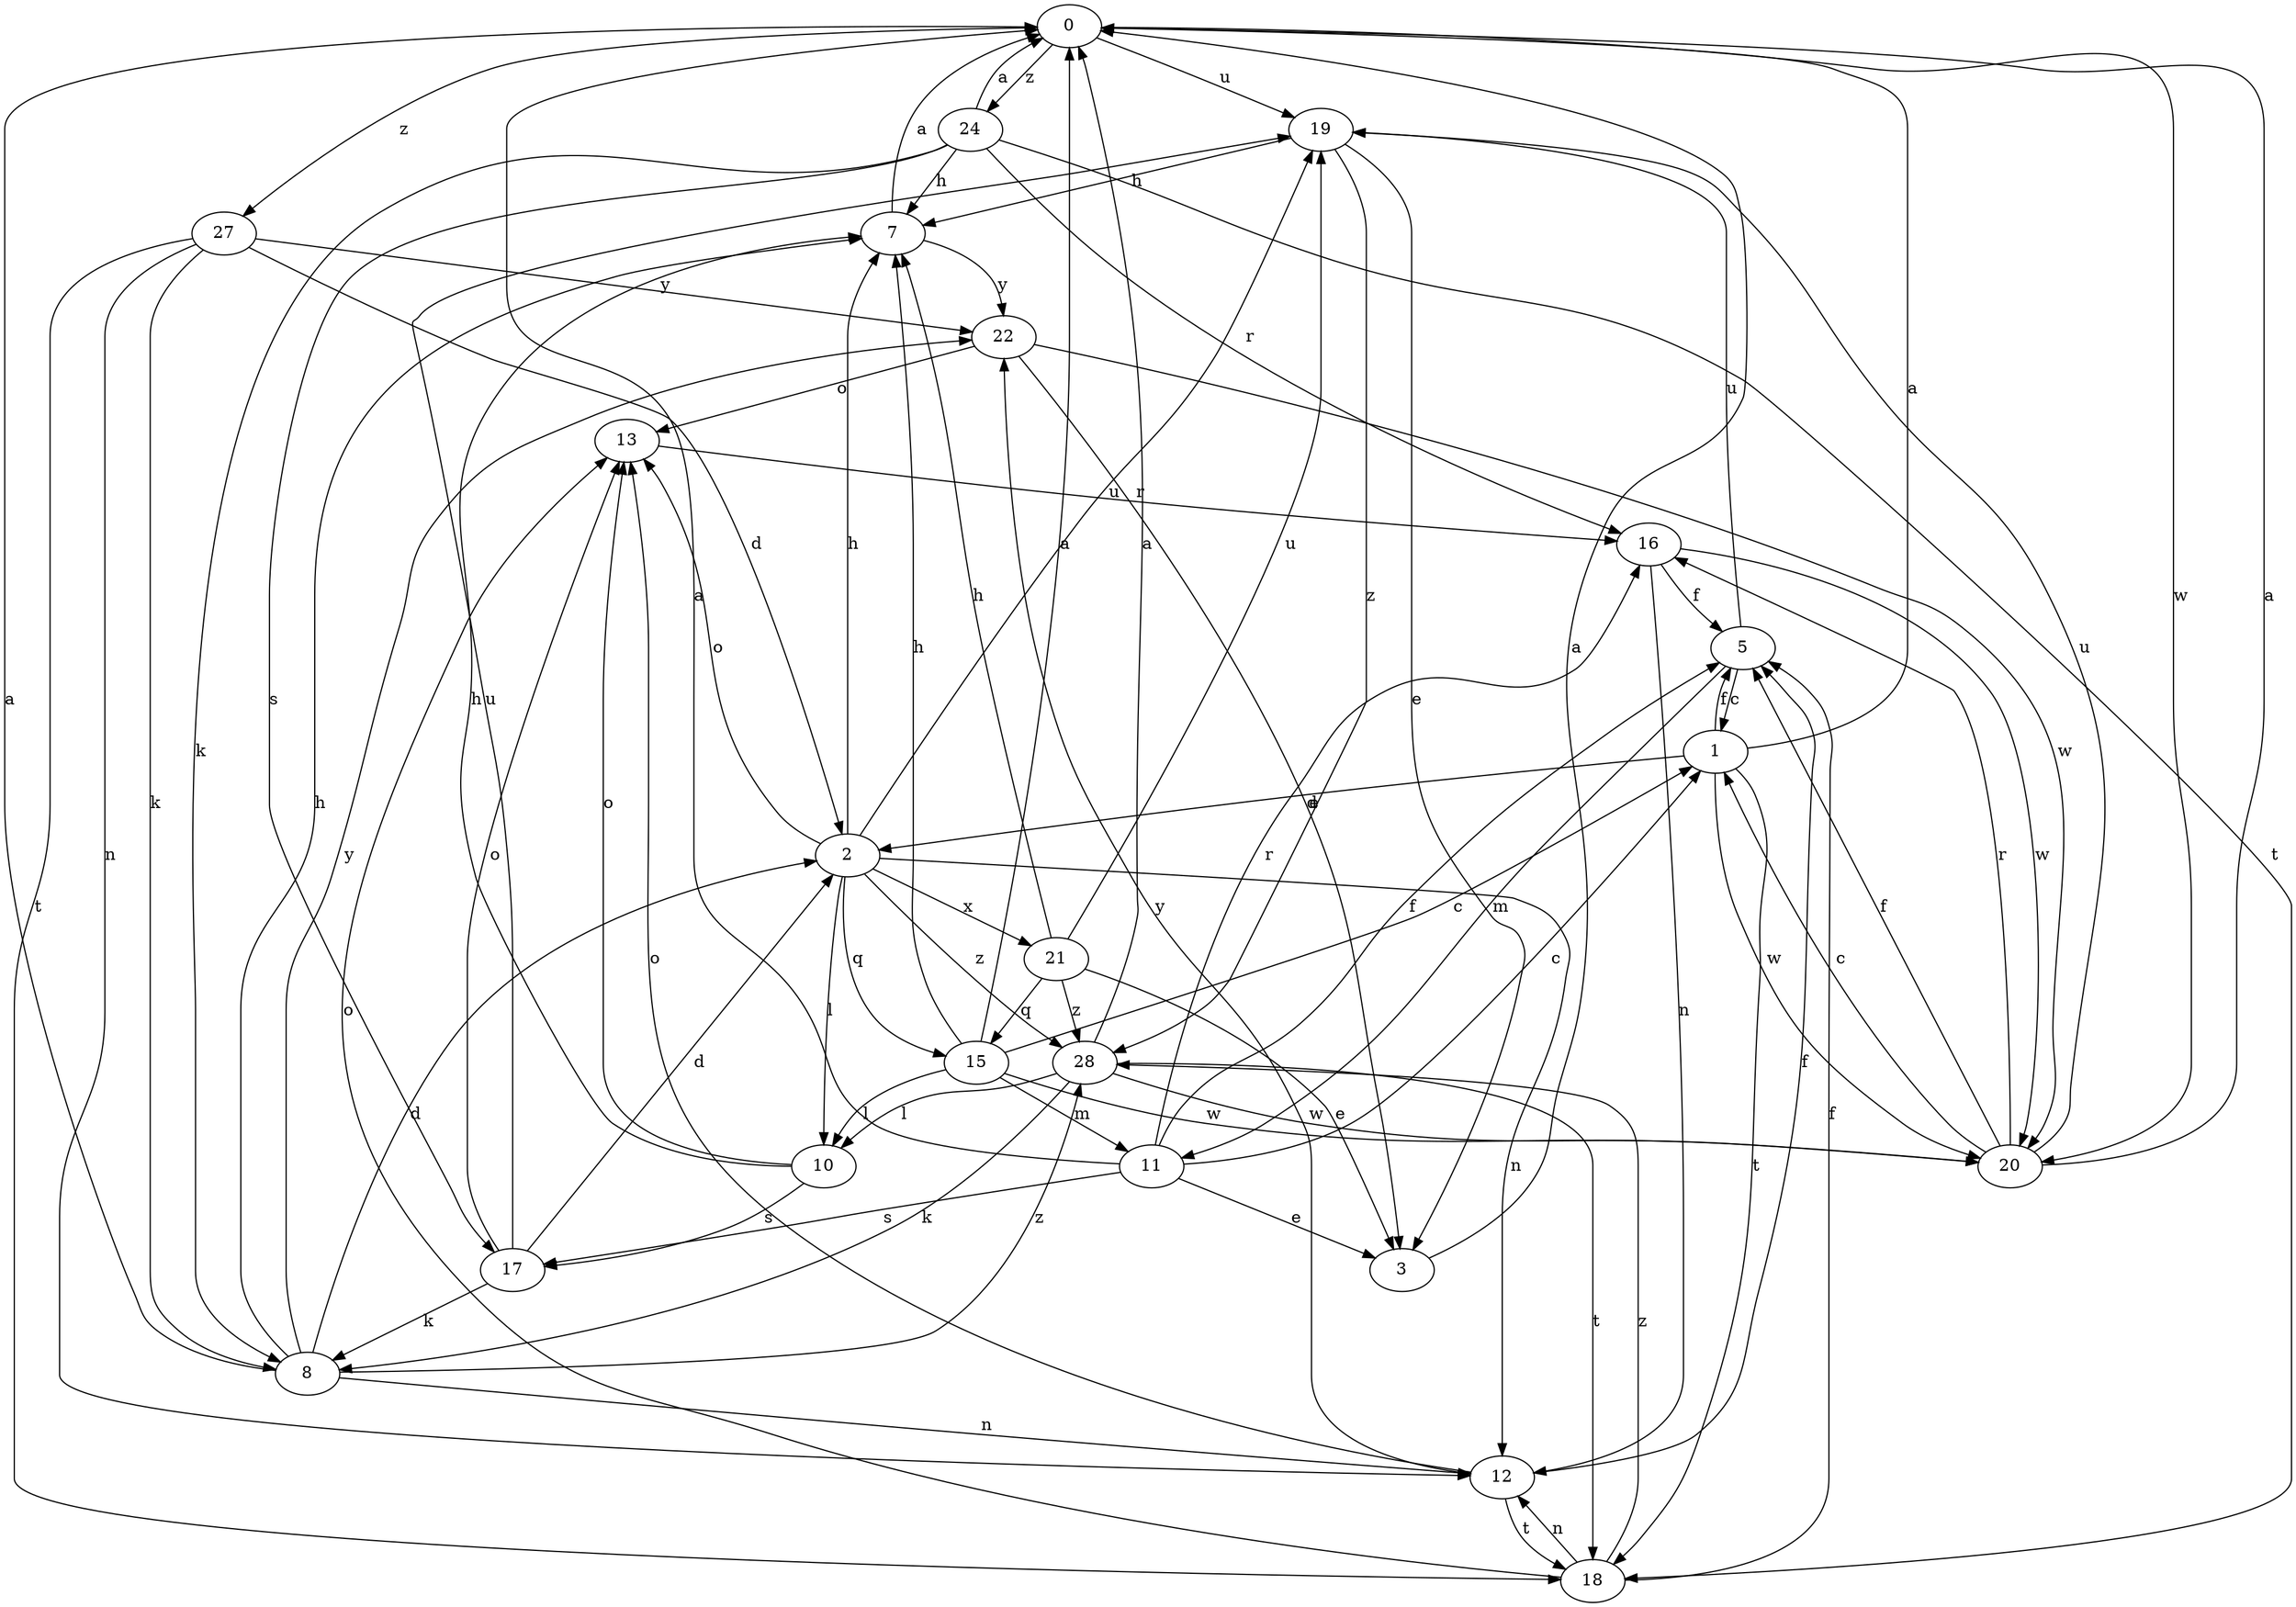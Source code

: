 strict digraph  {
0;
1;
2;
3;
5;
7;
8;
10;
11;
12;
13;
15;
16;
17;
18;
19;
20;
21;
22;
24;
27;
28;
0 -> 19  [label=u];
0 -> 20  [label=w];
0 -> 24  [label=z];
0 -> 27  [label=z];
1 -> 0  [label=a];
1 -> 2  [label=d];
1 -> 5  [label=f];
1 -> 18  [label=t];
1 -> 20  [label=w];
2 -> 7  [label=h];
2 -> 10  [label=l];
2 -> 12  [label=n];
2 -> 13  [label=o];
2 -> 15  [label=q];
2 -> 19  [label=u];
2 -> 21  [label=x];
2 -> 28  [label=z];
3 -> 0  [label=a];
5 -> 1  [label=c];
5 -> 11  [label=m];
5 -> 19  [label=u];
7 -> 0  [label=a];
7 -> 22  [label=y];
8 -> 0  [label=a];
8 -> 2  [label=d];
8 -> 7  [label=h];
8 -> 12  [label=n];
8 -> 22  [label=y];
8 -> 28  [label=z];
10 -> 7  [label=h];
10 -> 13  [label=o];
10 -> 17  [label=s];
11 -> 0  [label=a];
11 -> 1  [label=c];
11 -> 3  [label=e];
11 -> 5  [label=f];
11 -> 16  [label=r];
11 -> 17  [label=s];
12 -> 5  [label=f];
12 -> 13  [label=o];
12 -> 18  [label=t];
12 -> 22  [label=y];
13 -> 16  [label=r];
15 -> 0  [label=a];
15 -> 1  [label=c];
15 -> 7  [label=h];
15 -> 10  [label=l];
15 -> 11  [label=m];
15 -> 20  [label=w];
16 -> 5  [label=f];
16 -> 12  [label=n];
16 -> 20  [label=w];
17 -> 2  [label=d];
17 -> 8  [label=k];
17 -> 13  [label=o];
17 -> 19  [label=u];
18 -> 5  [label=f];
18 -> 12  [label=n];
18 -> 13  [label=o];
18 -> 28  [label=z];
19 -> 3  [label=e];
19 -> 7  [label=h];
19 -> 28  [label=z];
20 -> 0  [label=a];
20 -> 1  [label=c];
20 -> 5  [label=f];
20 -> 16  [label=r];
20 -> 19  [label=u];
21 -> 3  [label=e];
21 -> 7  [label=h];
21 -> 15  [label=q];
21 -> 19  [label=u];
21 -> 28  [label=z];
22 -> 3  [label=e];
22 -> 13  [label=o];
22 -> 20  [label=w];
24 -> 0  [label=a];
24 -> 7  [label=h];
24 -> 8  [label=k];
24 -> 16  [label=r];
24 -> 17  [label=s];
24 -> 18  [label=t];
27 -> 2  [label=d];
27 -> 8  [label=k];
27 -> 12  [label=n];
27 -> 18  [label=t];
27 -> 22  [label=y];
28 -> 0  [label=a];
28 -> 8  [label=k];
28 -> 10  [label=l];
28 -> 18  [label=t];
28 -> 20  [label=w];
}
